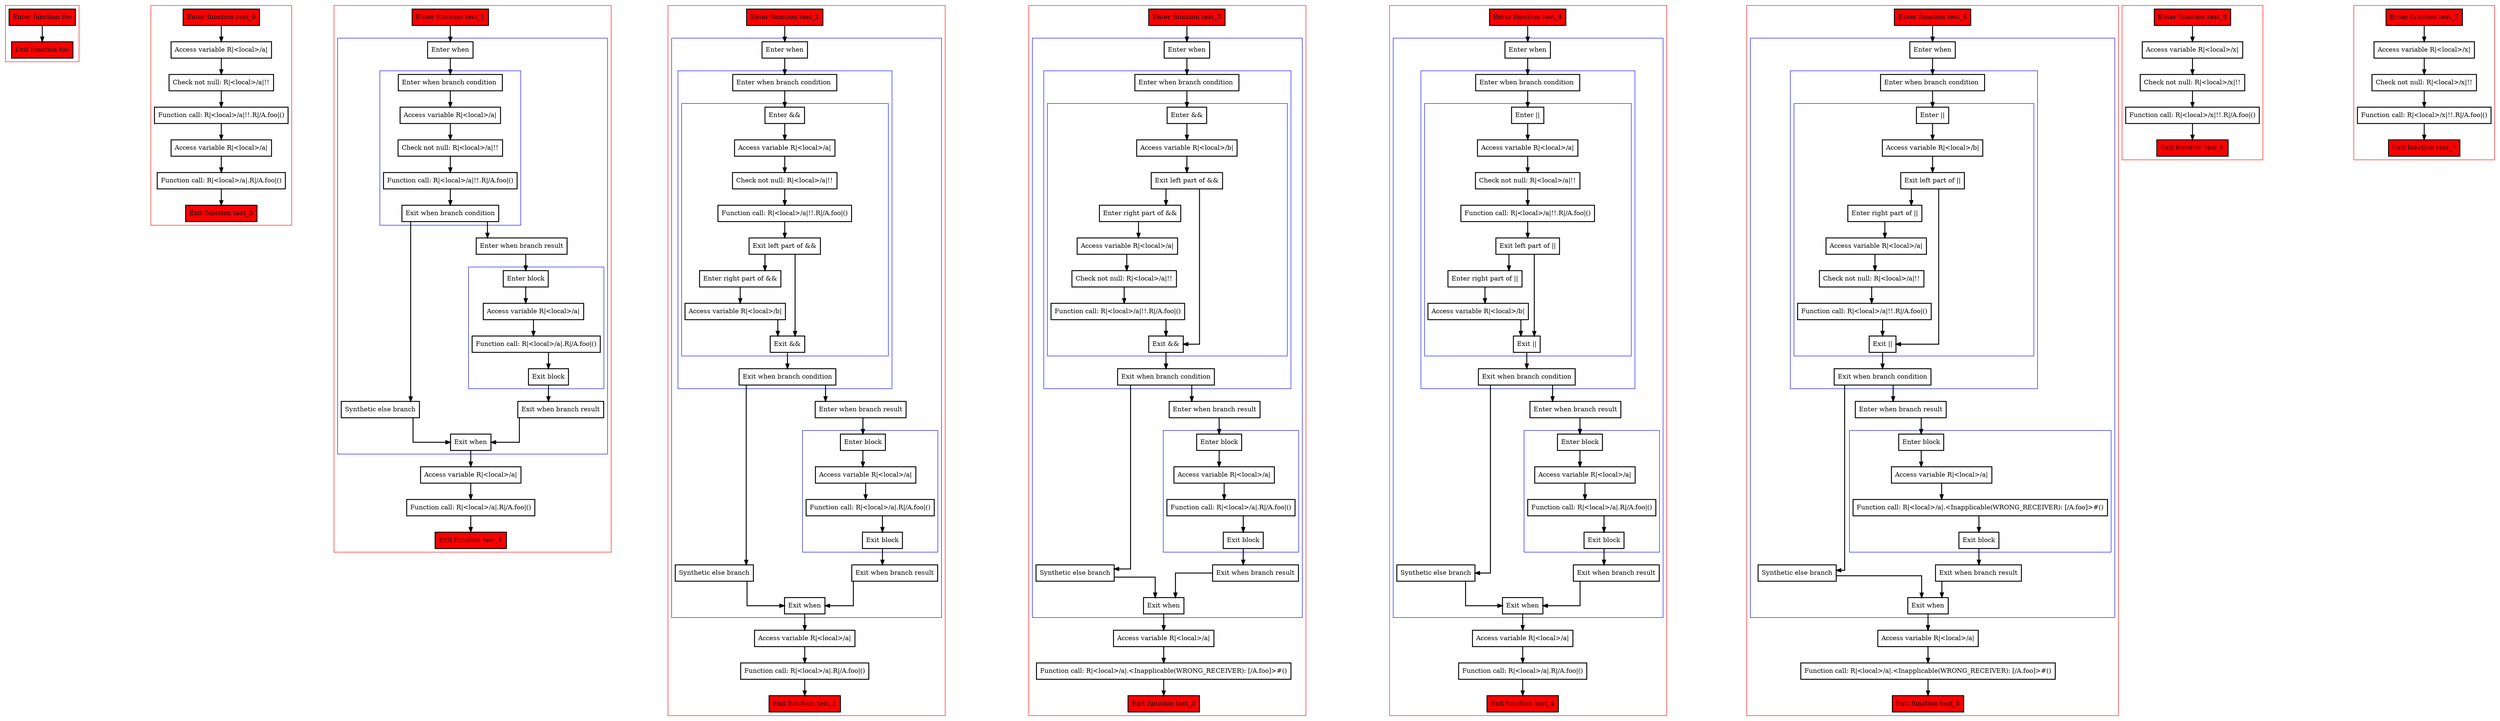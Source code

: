 digraph bangbang_kt {
    graph [splines=ortho nodesep=3]
    node [shape=box penwidth=2]
    edge [penwidth=2]

    subgraph cluster_0 {
        color=red
        0 [label="Enter function foo" style="filled" fillcolor=red];
        1 [label="Exit function foo" style="filled" fillcolor=red];
    }

    0 -> {1};

    subgraph cluster_1 {
        color=red
        2 [label="Enter function test_0" style="filled" fillcolor=red];
        3 [label="Access variable R|<local>/a|"];
        4 [label="Check not null: R|<local>/a|!!"];
        5 [label="Function call: R|<local>/a|!!.R|/A.foo|()"];
        6 [label="Access variable R|<local>/a|"];
        7 [label="Function call: R|<local>/a|.R|/A.foo|()"];
        8 [label="Exit function test_0" style="filled" fillcolor=red];
    }

    2 -> {3};
    3 -> {4};
    4 -> {5};
    5 -> {6};
    6 -> {7};
    7 -> {8};

    subgraph cluster_2 {
        color=red
        9 [label="Enter function test_1" style="filled" fillcolor=red];
        subgraph cluster_3 {
            color=blue
            10 [label="Enter when"];
            subgraph cluster_4 {
                color=blue
                11 [label="Enter when branch condition "];
                12 [label="Access variable R|<local>/a|"];
                13 [label="Check not null: R|<local>/a|!!"];
                14 [label="Function call: R|<local>/a|!!.R|/A.foo|()"];
                15 [label="Exit when branch condition"];
            }
            16 [label="Synthetic else branch"];
            17 [label="Enter when branch result"];
            subgraph cluster_5 {
                color=blue
                18 [label="Enter block"];
                19 [label="Access variable R|<local>/a|"];
                20 [label="Function call: R|<local>/a|.R|/A.foo|()"];
                21 [label="Exit block"];
            }
            22 [label="Exit when branch result"];
            23 [label="Exit when"];
        }
        24 [label="Access variable R|<local>/a|"];
        25 [label="Function call: R|<local>/a|.R|/A.foo|()"];
        26 [label="Exit function test_1" style="filled" fillcolor=red];
    }

    9 -> {10};
    10 -> {11};
    11 -> {12};
    12 -> {13};
    13 -> {14};
    14 -> {15};
    15 -> {17 16};
    16 -> {23};
    17 -> {18};
    18 -> {19};
    19 -> {20};
    20 -> {21};
    21 -> {22};
    22 -> {23};
    23 -> {24};
    24 -> {25};
    25 -> {26};

    subgraph cluster_6 {
        color=red
        27 [label="Enter function test_2" style="filled" fillcolor=red];
        subgraph cluster_7 {
            color=blue
            28 [label="Enter when"];
            subgraph cluster_8 {
                color=blue
                29 [label="Enter when branch condition "];
                subgraph cluster_9 {
                    color=blue
                    30 [label="Enter &&"];
                    31 [label="Access variable R|<local>/a|"];
                    32 [label="Check not null: R|<local>/a|!!"];
                    33 [label="Function call: R|<local>/a|!!.R|/A.foo|()"];
                    34 [label="Exit left part of &&"];
                    35 [label="Enter right part of &&"];
                    36 [label="Access variable R|<local>/b|"];
                    37 [label="Exit &&"];
                }
                38 [label="Exit when branch condition"];
            }
            39 [label="Synthetic else branch"];
            40 [label="Enter when branch result"];
            subgraph cluster_10 {
                color=blue
                41 [label="Enter block"];
                42 [label="Access variable R|<local>/a|"];
                43 [label="Function call: R|<local>/a|.R|/A.foo|()"];
                44 [label="Exit block"];
            }
            45 [label="Exit when branch result"];
            46 [label="Exit when"];
        }
        47 [label="Access variable R|<local>/a|"];
        48 [label="Function call: R|<local>/a|.R|/A.foo|()"];
        49 [label="Exit function test_2" style="filled" fillcolor=red];
    }

    27 -> {28};
    28 -> {29};
    29 -> {30};
    30 -> {31};
    31 -> {32};
    32 -> {33};
    33 -> {34};
    34 -> {37 35};
    35 -> {36};
    36 -> {37};
    37 -> {38};
    38 -> {40 39};
    39 -> {46};
    40 -> {41};
    41 -> {42};
    42 -> {43};
    43 -> {44};
    44 -> {45};
    45 -> {46};
    46 -> {47};
    47 -> {48};
    48 -> {49};

    subgraph cluster_11 {
        color=red
        50 [label="Enter function test_3" style="filled" fillcolor=red];
        subgraph cluster_12 {
            color=blue
            51 [label="Enter when"];
            subgraph cluster_13 {
                color=blue
                52 [label="Enter when branch condition "];
                subgraph cluster_14 {
                    color=blue
                    53 [label="Enter &&"];
                    54 [label="Access variable R|<local>/b|"];
                    55 [label="Exit left part of &&"];
                    56 [label="Enter right part of &&"];
                    57 [label="Access variable R|<local>/a|"];
                    58 [label="Check not null: R|<local>/a|!!"];
                    59 [label="Function call: R|<local>/a|!!.R|/A.foo|()"];
                    60 [label="Exit &&"];
                }
                61 [label="Exit when branch condition"];
            }
            62 [label="Synthetic else branch"];
            63 [label="Enter when branch result"];
            subgraph cluster_15 {
                color=blue
                64 [label="Enter block"];
                65 [label="Access variable R|<local>/a|"];
                66 [label="Function call: R|<local>/a|.R|/A.foo|()"];
                67 [label="Exit block"];
            }
            68 [label="Exit when branch result"];
            69 [label="Exit when"];
        }
        70 [label="Access variable R|<local>/a|"];
        71 [label="Function call: R|<local>/a|.<Inapplicable(WRONG_RECEIVER): [/A.foo]>#()"];
        72 [label="Exit function test_3" style="filled" fillcolor=red];
    }

    50 -> {51};
    51 -> {52};
    52 -> {53};
    53 -> {54};
    54 -> {55};
    55 -> {60 56};
    56 -> {57};
    57 -> {58};
    58 -> {59};
    59 -> {60};
    60 -> {61};
    61 -> {63 62};
    62 -> {69};
    63 -> {64};
    64 -> {65};
    65 -> {66};
    66 -> {67};
    67 -> {68};
    68 -> {69};
    69 -> {70};
    70 -> {71};
    71 -> {72};

    subgraph cluster_16 {
        color=red
        73 [label="Enter function test_4" style="filled" fillcolor=red];
        subgraph cluster_17 {
            color=blue
            74 [label="Enter when"];
            subgraph cluster_18 {
                color=blue
                75 [label="Enter when branch condition "];
                subgraph cluster_19 {
                    color=blue
                    76 [label="Enter ||"];
                    77 [label="Access variable R|<local>/a|"];
                    78 [label="Check not null: R|<local>/a|!!"];
                    79 [label="Function call: R|<local>/a|!!.R|/A.foo|()"];
                    80 [label="Exit left part of ||"];
                    81 [label="Enter right part of ||"];
                    82 [label="Access variable R|<local>/b|"];
                    83 [label="Exit ||"];
                }
                84 [label="Exit when branch condition"];
            }
            85 [label="Synthetic else branch"];
            86 [label="Enter when branch result"];
            subgraph cluster_20 {
                color=blue
                87 [label="Enter block"];
                88 [label="Access variable R|<local>/a|"];
                89 [label="Function call: R|<local>/a|.R|/A.foo|()"];
                90 [label="Exit block"];
            }
            91 [label="Exit when branch result"];
            92 [label="Exit when"];
        }
        93 [label="Access variable R|<local>/a|"];
        94 [label="Function call: R|<local>/a|.R|/A.foo|()"];
        95 [label="Exit function test_4" style="filled" fillcolor=red];
    }

    73 -> {74};
    74 -> {75};
    75 -> {76};
    76 -> {77};
    77 -> {78};
    78 -> {79};
    79 -> {80};
    80 -> {83 81};
    81 -> {82};
    82 -> {83};
    83 -> {84};
    84 -> {86 85};
    85 -> {92};
    86 -> {87};
    87 -> {88};
    88 -> {89};
    89 -> {90};
    90 -> {91};
    91 -> {92};
    92 -> {93};
    93 -> {94};
    94 -> {95};

    subgraph cluster_21 {
        color=red
        96 [label="Enter function test_5" style="filled" fillcolor=red];
        subgraph cluster_22 {
            color=blue
            97 [label="Enter when"];
            subgraph cluster_23 {
                color=blue
                98 [label="Enter when branch condition "];
                subgraph cluster_24 {
                    color=blue
                    99 [label="Enter ||"];
                    100 [label="Access variable R|<local>/b|"];
                    101 [label="Exit left part of ||"];
                    102 [label="Enter right part of ||"];
                    103 [label="Access variable R|<local>/a|"];
                    104 [label="Check not null: R|<local>/a|!!"];
                    105 [label="Function call: R|<local>/a|!!.R|/A.foo|()"];
                    106 [label="Exit ||"];
                }
                107 [label="Exit when branch condition"];
            }
            108 [label="Synthetic else branch"];
            109 [label="Enter when branch result"];
            subgraph cluster_25 {
                color=blue
                110 [label="Enter block"];
                111 [label="Access variable R|<local>/a|"];
                112 [label="Function call: R|<local>/a|.<Inapplicable(WRONG_RECEIVER): [/A.foo]>#()"];
                113 [label="Exit block"];
            }
            114 [label="Exit when branch result"];
            115 [label="Exit when"];
        }
        116 [label="Access variable R|<local>/a|"];
        117 [label="Function call: R|<local>/a|.<Inapplicable(WRONG_RECEIVER): [/A.foo]>#()"];
        118 [label="Exit function test_5" style="filled" fillcolor=red];
    }

    96 -> {97};
    97 -> {98};
    98 -> {99};
    99 -> {100};
    100 -> {101};
    101 -> {106 102};
    102 -> {103};
    103 -> {104};
    104 -> {105};
    105 -> {106};
    106 -> {107};
    107 -> {109 108};
    108 -> {115};
    109 -> {110};
    110 -> {111};
    111 -> {112};
    112 -> {113};
    113 -> {114};
    114 -> {115};
    115 -> {116};
    116 -> {117};
    117 -> {118};

    subgraph cluster_26 {
        color=red
        119 [label="Enter function test_6" style="filled" fillcolor=red];
        120 [label="Access variable R|<local>/x|"];
        121 [label="Check not null: R|<local>/x|!!"];
        122 [label="Function call: R|<local>/x|!!.R|/A.foo|()"];
        123 [label="Exit function test_6" style="filled" fillcolor=red];
    }

    119 -> {120};
    120 -> {121};
    121 -> {122};
    122 -> {123};

    subgraph cluster_27 {
        color=red
        124 [label="Enter function test_7" style="filled" fillcolor=red];
        125 [label="Access variable R|<local>/x|"];
        126 [label="Check not null: R|<local>/x|!!"];
        127 [label="Function call: R|<local>/x|!!.R|/A.foo|()"];
        128 [label="Exit function test_7" style="filled" fillcolor=red];
    }

    124 -> {125};
    125 -> {126};
    126 -> {127};
    127 -> {128};

}
